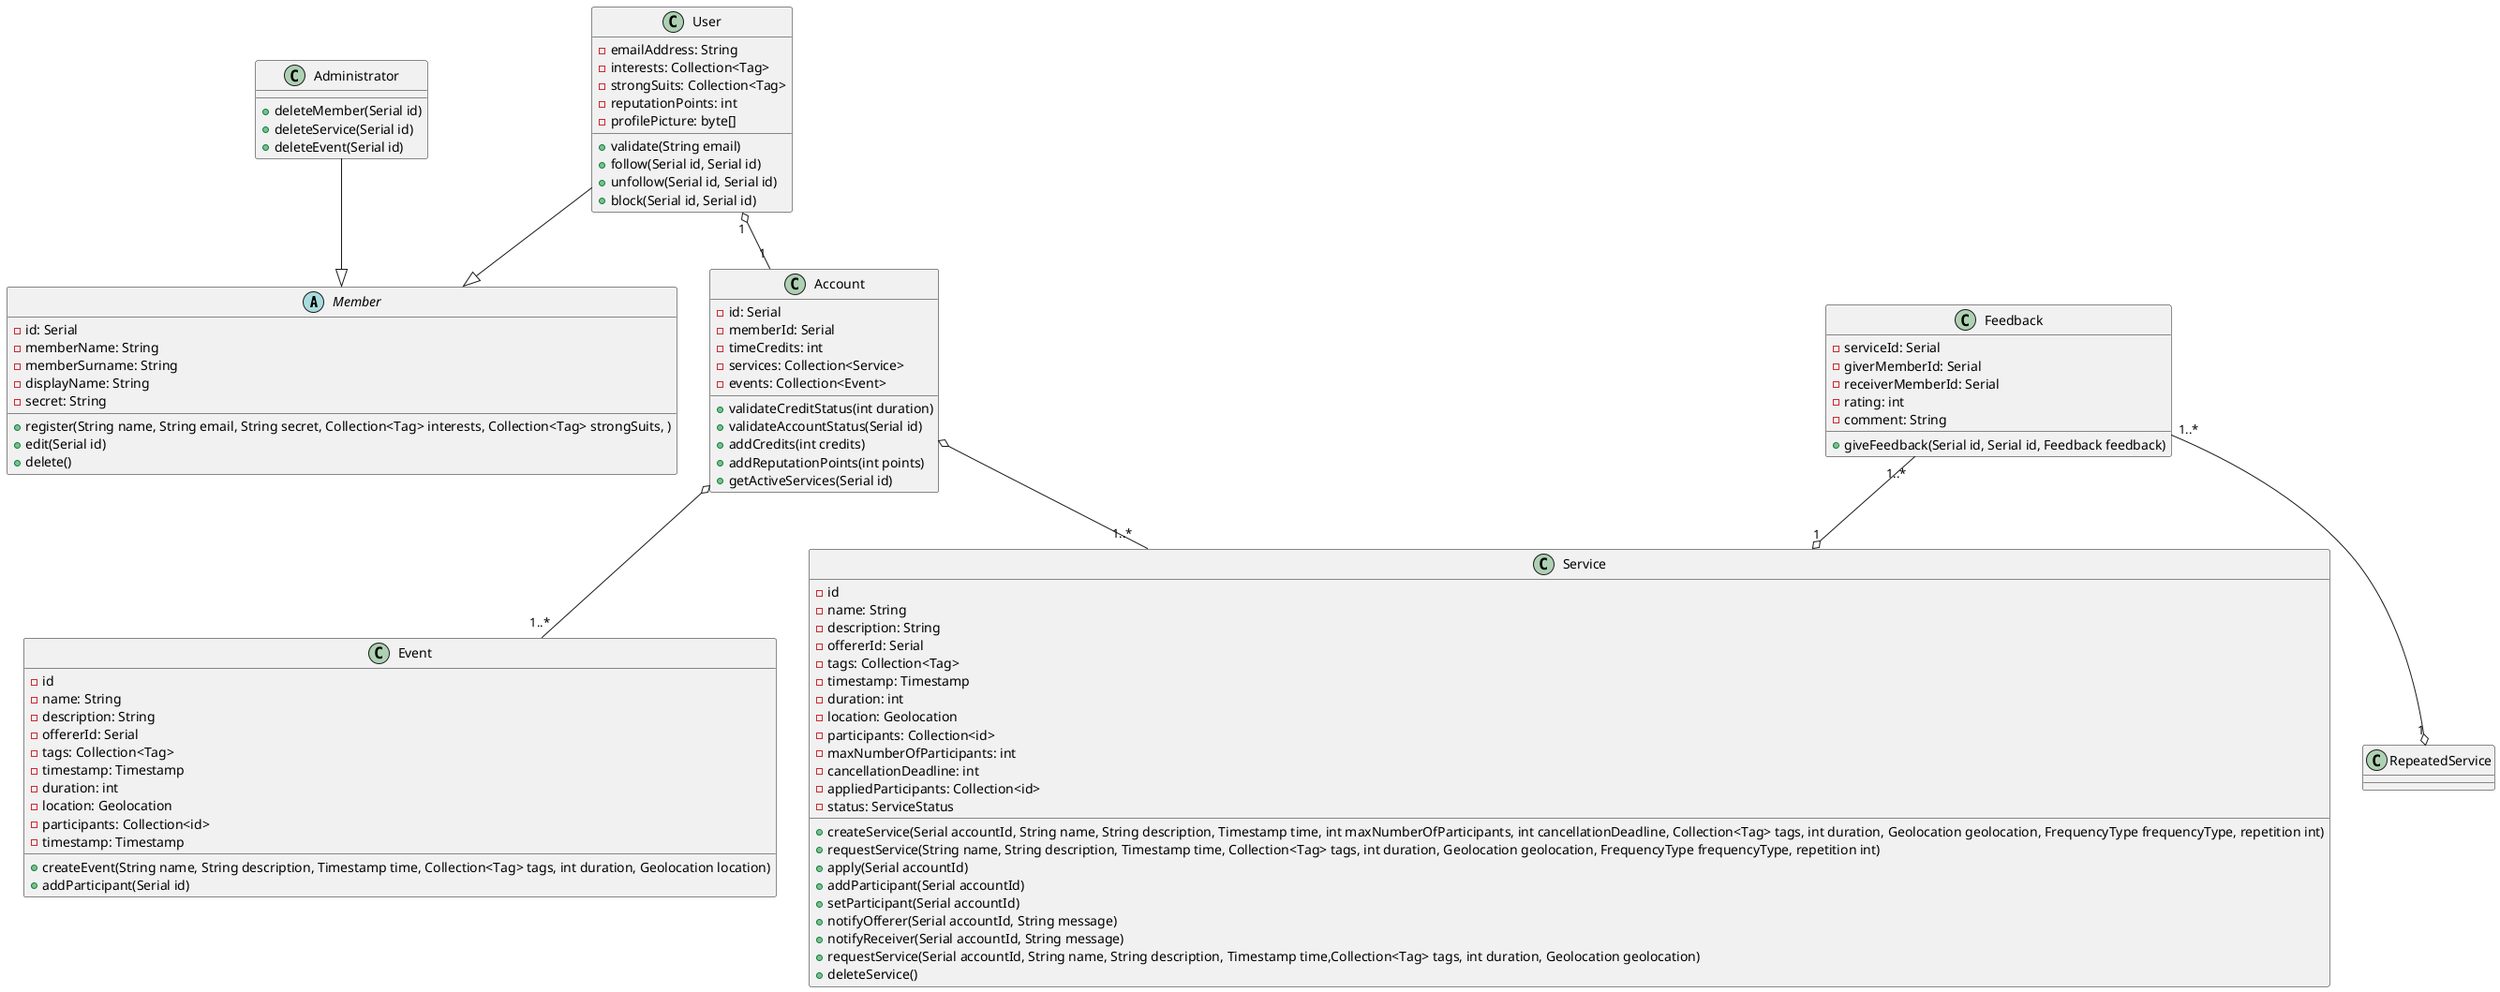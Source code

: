 @startuml
abstract class Member {
  -id: Serial
  -memberName: String
  -memberSurname: String
  -displayName: String
  -secret: String

  +register(String name, String email, String secret, Collection<Tag> interests, Collection<Tag> strongSuits, )
  +edit(Serial id)
  +delete()
}
class User {
    -emailAddress: String
    -interests: Collection<Tag>
    -strongSuits: Collection<Tag>
    -reputationPoints: int
    -profilePicture: byte[]

    +validate(String email)
    +follow(Serial id, Serial id)
    +unfollow(Serial id, Serial id)
    +block(Serial id, Serial id)
}
User --|> Member
class Administrator {
    +deleteMember(Serial id)
    +deleteService(Serial id)
    +deleteEvent(Serial id)
}
Administrator --|> Member

class Account {
    -id: Serial
    -memberId: Serial
    -timeCredits: int
    -services: Collection<Service>
    -events: Collection<Event>

    +validateCreditStatus(int duration)
    +validateAccountStatus(Serial id)
    +addCredits(int credits)
    +addReputationPoints(int points)
    +getActiveServices(Serial id)
}
User"1" o-- "1" Account

class Event {
    -id
    -name: String
    -description: String
    -offererId: Serial
    -tags: Collection<Tag>
    -timestamp: Timestamp
    -duration: int
    -location: Geolocation
    -participants: Collection<id>
    -timestamp: Timestamp

    +createEvent(String name, String description, Timestamp time, Collection<Tag> tags, int duration, Geolocation location)
    +addParticipant(Serial id)
}
Account o-- "1..*" Event

class Service {
    -id
    -name: String
    -description: String
    -offererId: Serial
    -tags: Collection<Tag>
    -timestamp: Timestamp
    -duration: int
    -location: Geolocation
    -participants: Collection<id>
    -maxNumberOfParticipants: int
    -cancellationDeadline: int
    -appliedParticipants: Collection<id>
    -status: ServiceStatus

    +createService(Serial accountId, String name, String description, Timestamp time, int maxNumberOfParticipants, int cancellationDeadline, Collection<Tag> tags, int duration, Geolocation geolocation, FrequencyType frequencyType, repetition int)
    +requestService(String name, String description, Timestamp time, Collection<Tag> tags, int duration, Geolocation geolocation, FrequencyType frequencyType, repetition int)
    +apply(Serial accountId)
    +addParticipant(Serial accountId)
    +setParticipant(Serial accountId)
    +notifyOfferer(Serial accountId, String message)
    +notifyReceiver(Serial accountId, String message)
    +requestService(Serial accountId, String name, String description, Timestamp time,Collection<Tag> tags, int duration, Geolocation geolocation)
    +deleteService()
}
Account o-- "1..*" Service

class Feedback {
    -serviceId: Serial
    -giverMemberId: Serial
    -receiverMemberId: Serial
    -rating: int
    -comment: String

    +giveFeedback(Serial id, Serial id, Feedback feedback)
}
Feedback "1..*" --o "1"Service
Feedback "1..*" --o "1"RepeatedService


@enduml